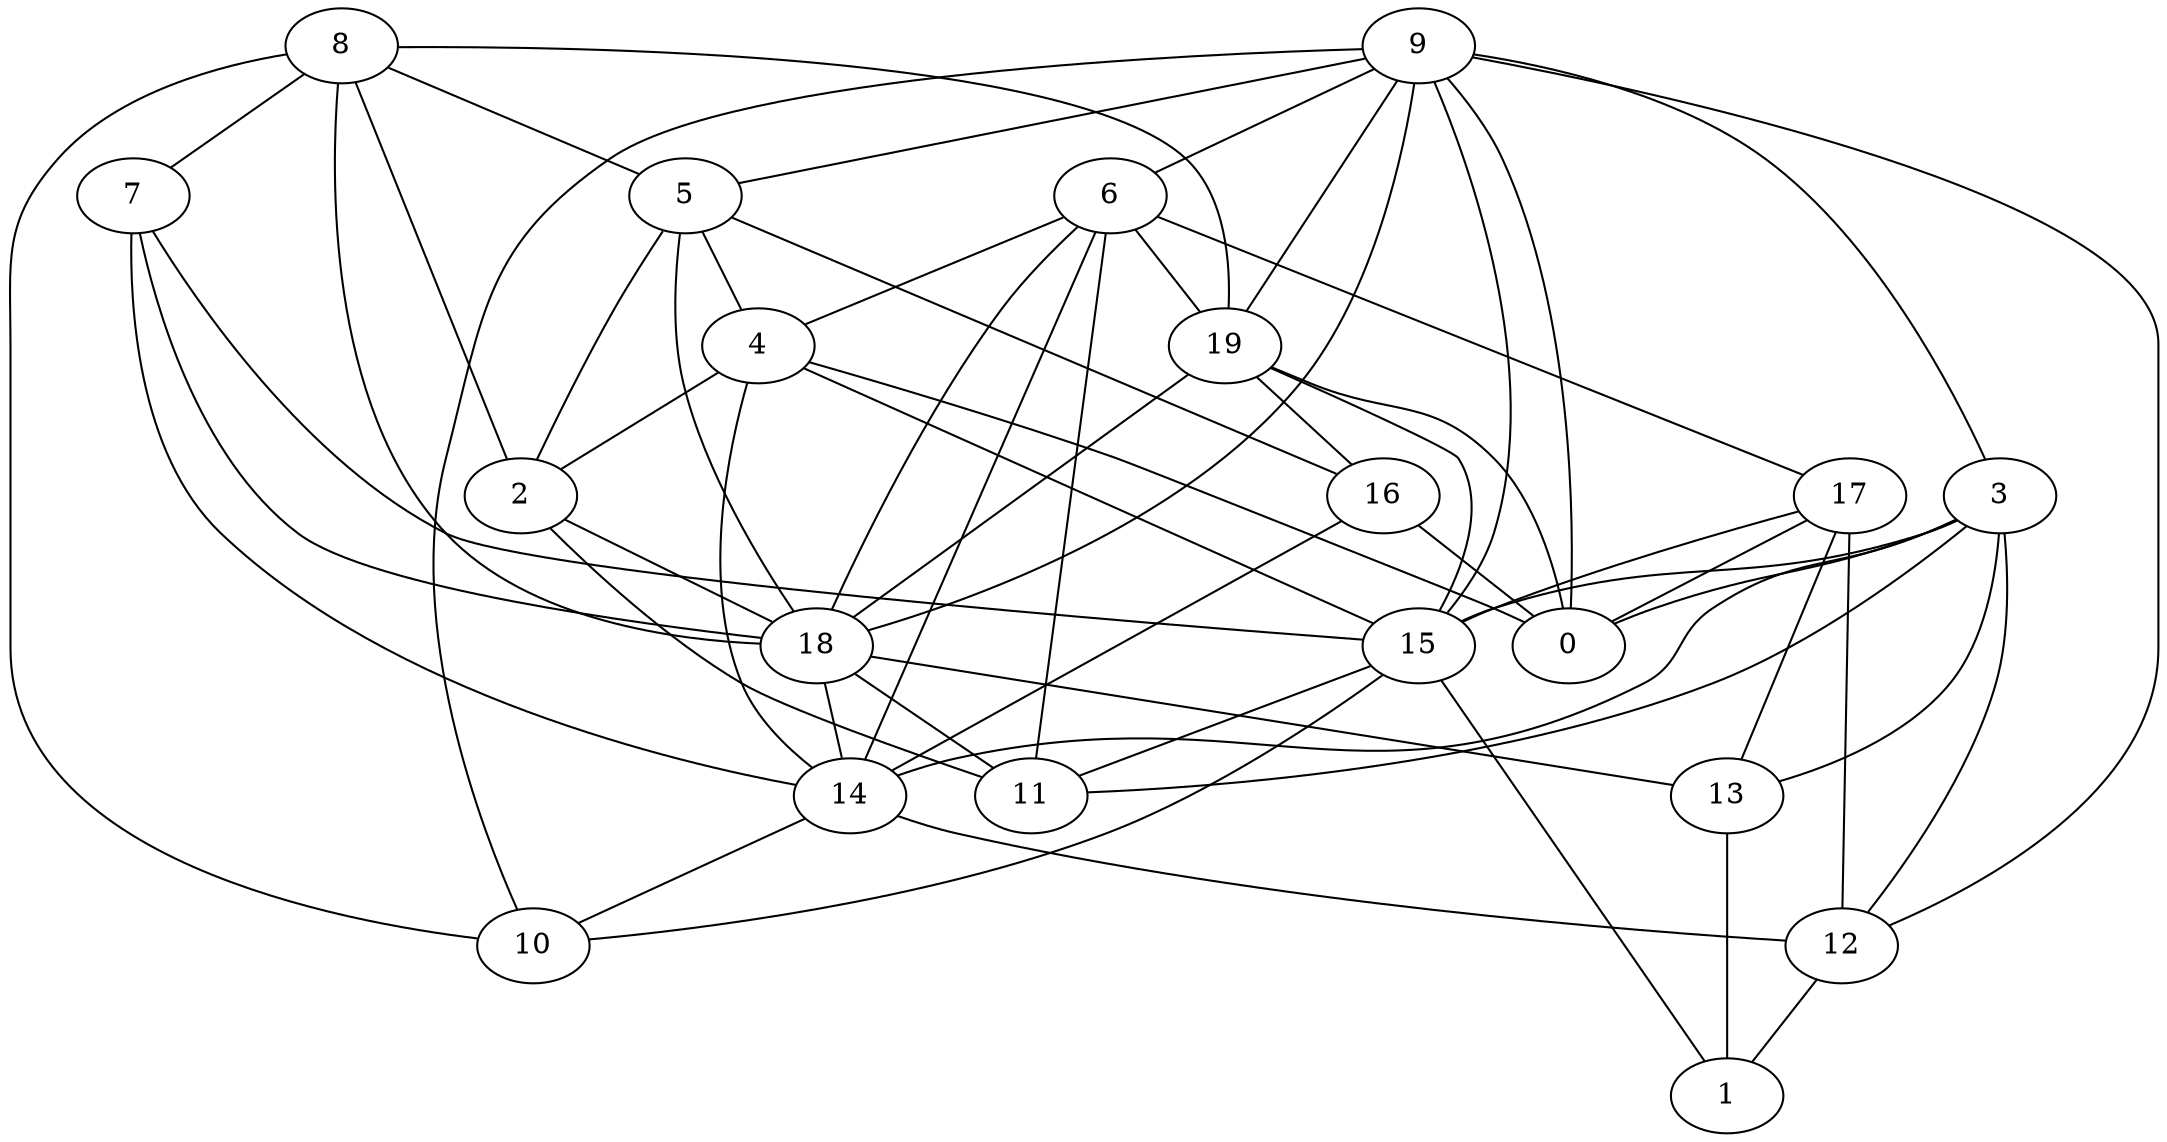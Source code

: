digraph GG_graph {

subgraph G_graph {
edge [color = black]
"7" -> "18" [dir = none]
"7" -> "14" [dir = none]
"7" -> "15" [dir = none]
"17" -> "0" [dir = none]
"17" -> "15" [dir = none]
"17" -> "13" [dir = none]
"14" -> "10" [dir = none]
"14" -> "12" [dir = none]
"2" -> "11" [dir = none]
"2" -> "18" [dir = none]
"8" -> "2" [dir = none]
"8" -> "7" [dir = none]
"8" -> "10" [dir = none]
"8" -> "18" [dir = none]
"8" -> "5" [dir = none]
"5" -> "18" [dir = none]
"5" -> "4" [dir = none]
"5" -> "2" [dir = none]
"5" -> "16" [dir = none]
"18" -> "11" [dir = none]
"18" -> "13" [dir = none]
"18" -> "14" [dir = none]
"16" -> "14" [dir = none]
"3" -> "13" [dir = none]
"3" -> "14" [dir = none]
"3" -> "12" [dir = none]
"3" -> "11" [dir = none]
"3" -> "15" [dir = none]
"3" -> "0" [dir = none]
"9" -> "19" [dir = none]
"9" -> "0" [dir = none]
"9" -> "15" [dir = none]
"9" -> "10" [dir = none]
"9" -> "5" [dir = none]
"9" -> "3" [dir = none]
"9" -> "18" [dir = none]
"9" -> "12" [dir = none]
"9" -> "6" [dir = none]
"19" -> "16" [dir = none]
"19" -> "0" [dir = none]
"19" -> "15" [dir = none]
"19" -> "18" [dir = none]
"6" -> "11" [dir = none]
"6" -> "17" [dir = none]
"6" -> "4" [dir = none]
"6" -> "19" [dir = none]
"6" -> "18" [dir = none]
"6" -> "14" [dir = none]
"12" -> "1" [dir = none]
"4" -> "14" [dir = none]
"4" -> "2" [dir = none]
"4" -> "15" [dir = none]
"4" -> "0" [dir = none]
"15" -> "10" [dir = none]
"15" -> "1" [dir = none]
"15" -> "11" [dir = none]
"13" -> "1" [dir = none]
"8" -> "19" [dir = none]
"16" -> "0" [dir = none]
"17" -> "12" [dir = none]
}

}

